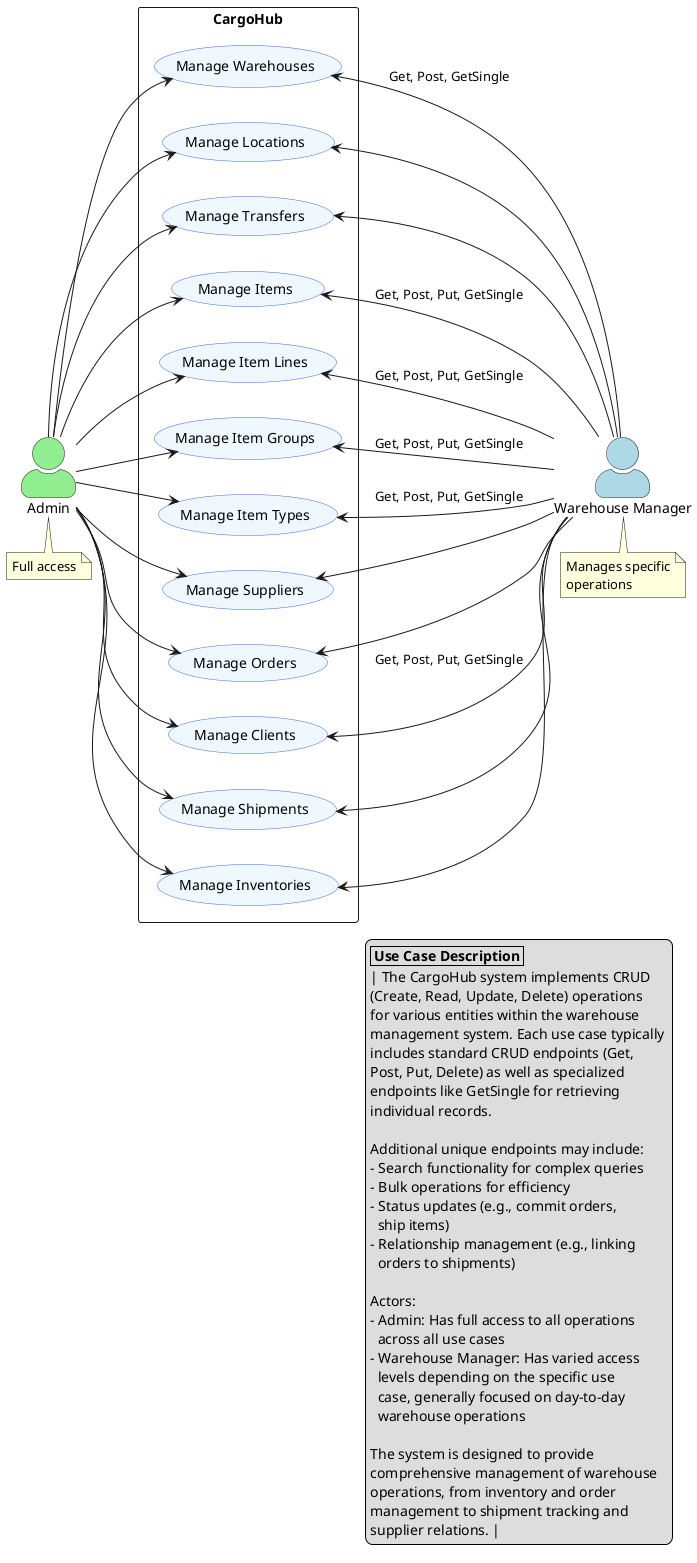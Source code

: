 @startuml WMS Use Case Diagram

left to right direction
skinparam actorStyle awesome
skinparam usecaseBackgroundColor #F0F8FF
skinparam usecaseBorderColor #4169E1

actor Admin as "Admin" #LightGreen
actor WarehouseManager as "Warehouse Manager" #LightBlue

rectangle "CargoHub" {
  usecase UC1 as "Manage Warehouses"
  usecase UC2 as "Manage Locations"
  usecase UC3 as "Manage Transfers"
  usecase UC4 as "Manage Items"
  usecase UC5 as "Manage Item Lines"
  usecase UC6 as "Manage Item Groups"
  usecase UC7 as "Manage Item Types"
  usecase UC8 as "Manage Suppliers"
  usecase UC9 as "Manage Orders"
  usecase UC10 as "Manage Clients"
  usecase UC11 as "Manage Shipments"
  usecase UC12 as "Manage Inventories"
}

Admin --> UC1
Admin --> UC2
Admin --> UC3
Admin --> UC4
Admin --> UC5
Admin --> UC6
Admin --> UC7
Admin --> UC8
Admin --> UC9
Admin --> UC10
Admin --> UC11
Admin --> UC12

UC1 <-- WarehouseManager : Get, Post, GetSingle
UC2 <-- WarehouseManager
UC3 <-- WarehouseManager
UC4 <-- WarehouseManager : Get, Post, Put, GetSingle
UC5 <-- WarehouseManager : Get, Post, Put, GetSingle
UC6 <-- WarehouseManager : Get, Post, Put, GetSingle
UC7 <-- WarehouseManager : Get, Post, Put, GetSingle
UC8 <-- WarehouseManager 
UC9 <-- WarehouseManager 
UC10 <-- WarehouseManager : Get, Post, Put, GetSingle
UC11 <-- WarehouseManager 
UC12 <-- WarehouseManager

note bottom of Admin : Full access
note bottom of WarehouseManager : Manages specific\noperations

legend right
|= Use Case Description |
| The CargoHub system implements CRUD 
(Create, Read, Update, Delete) operations 
for various entities within the warehouse 
management system. Each use case typically 
includes standard CRUD endpoints (Get, 
Post, Put, Delete) as well as specialized 
endpoints like GetSingle for retrieving 
individual records.

Additional unique endpoints may include:
- Search functionality for complex queries
- Bulk operations for efficiency
- Status updates (e.g., commit orders, 
  ship items)
- Relationship management (e.g., linking 
  orders to shipments)

Actors:
- Admin: Has full access to all operations 
  across all use cases
- Warehouse Manager: Has varied access 
  levels depending on the specific use 
  case, generally focused on day-to-day 
  warehouse operations

The system is designed to provide 
comprehensive management of warehouse 
operations, from inventory and order 
management to shipment tracking and 
supplier relations. |
endlegend

@enduml
